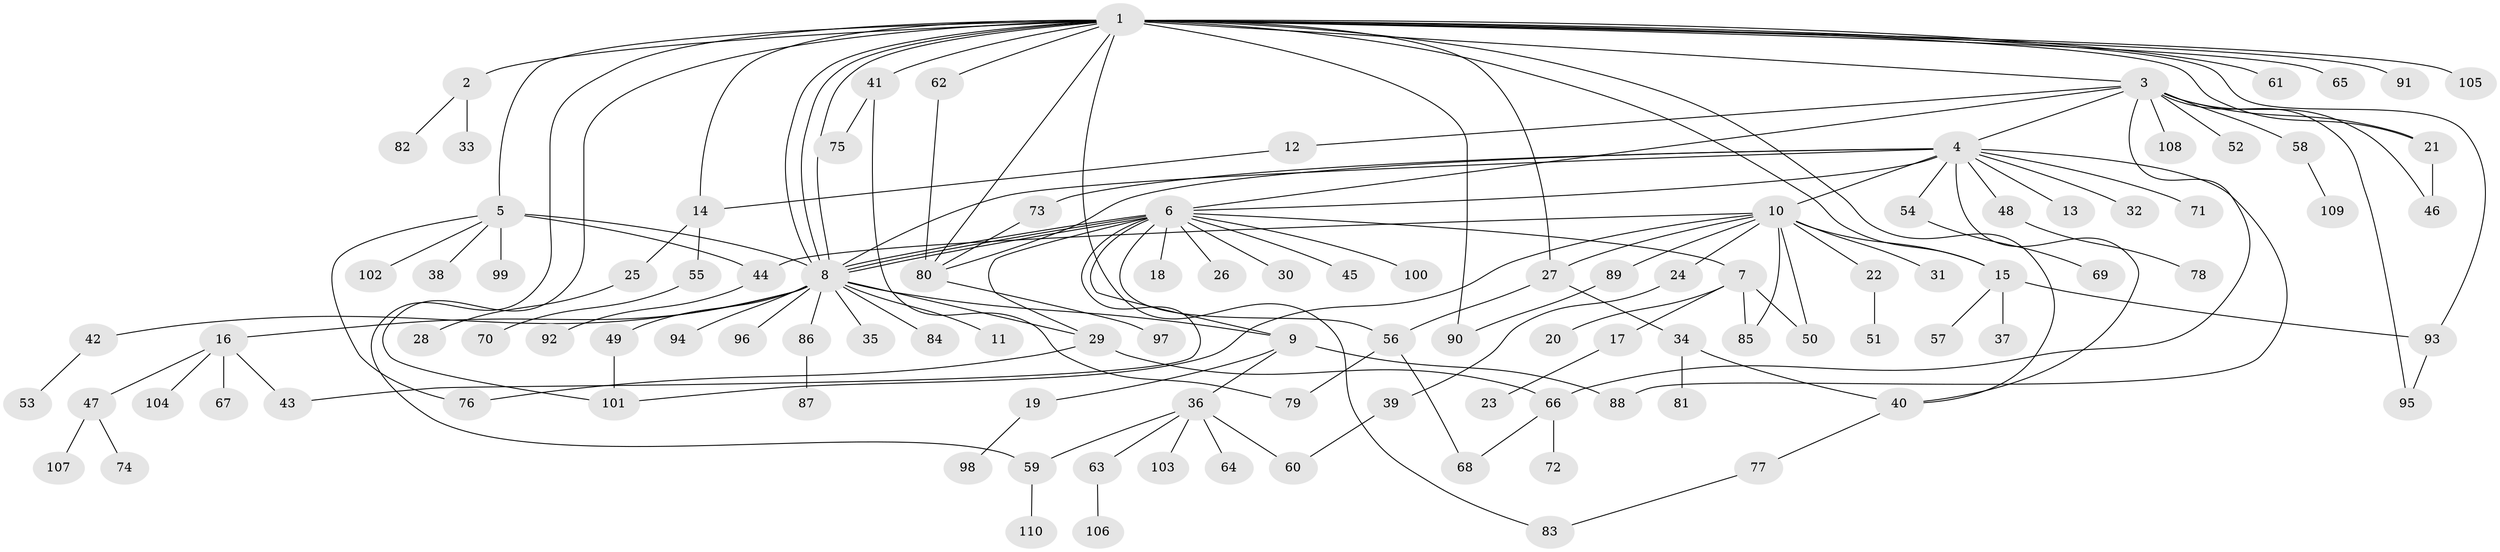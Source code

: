 // coarse degree distribution, {1: 0.8787878787878788, 10: 0.030303030303030304, 7: 0.030303030303030304, 2: 0.030303030303030304, 18: 0.030303030303030304}
// Generated by graph-tools (version 1.1) at 2025/51/03/04/25 21:51:10]
// undirected, 110 vertices, 147 edges
graph export_dot {
graph [start="1"]
  node [color=gray90,style=filled];
  1;
  2;
  3;
  4;
  5;
  6;
  7;
  8;
  9;
  10;
  11;
  12;
  13;
  14;
  15;
  16;
  17;
  18;
  19;
  20;
  21;
  22;
  23;
  24;
  25;
  26;
  27;
  28;
  29;
  30;
  31;
  32;
  33;
  34;
  35;
  36;
  37;
  38;
  39;
  40;
  41;
  42;
  43;
  44;
  45;
  46;
  47;
  48;
  49;
  50;
  51;
  52;
  53;
  54;
  55;
  56;
  57;
  58;
  59;
  60;
  61;
  62;
  63;
  64;
  65;
  66;
  67;
  68;
  69;
  70;
  71;
  72;
  73;
  74;
  75;
  76;
  77;
  78;
  79;
  80;
  81;
  82;
  83;
  84;
  85;
  86;
  87;
  88;
  89;
  90;
  91;
  92;
  93;
  94;
  95;
  96;
  97;
  98;
  99;
  100;
  101;
  102;
  103;
  104;
  105;
  106;
  107;
  108;
  109;
  110;
  1 -- 2;
  1 -- 3;
  1 -- 5;
  1 -- 8;
  1 -- 8;
  1 -- 8;
  1 -- 14;
  1 -- 15;
  1 -- 21;
  1 -- 27;
  1 -- 40;
  1 -- 41;
  1 -- 59;
  1 -- 61;
  1 -- 62;
  1 -- 65;
  1 -- 80;
  1 -- 83;
  1 -- 90;
  1 -- 91;
  1 -- 93;
  1 -- 101;
  1 -- 105;
  2 -- 33;
  2 -- 82;
  3 -- 4;
  3 -- 6;
  3 -- 12;
  3 -- 21;
  3 -- 46;
  3 -- 52;
  3 -- 58;
  3 -- 66;
  3 -- 95;
  3 -- 108;
  4 -- 6;
  4 -- 8;
  4 -- 10;
  4 -- 13;
  4 -- 32;
  4 -- 40;
  4 -- 48;
  4 -- 54;
  4 -- 71;
  4 -- 73;
  4 -- 80;
  4 -- 88;
  5 -- 8;
  5 -- 38;
  5 -- 44;
  5 -- 76;
  5 -- 99;
  5 -- 102;
  6 -- 7;
  6 -- 8;
  6 -- 8;
  6 -- 8;
  6 -- 9;
  6 -- 18;
  6 -- 26;
  6 -- 29;
  6 -- 30;
  6 -- 43;
  6 -- 45;
  6 -- 56;
  6 -- 100;
  7 -- 17;
  7 -- 20;
  7 -- 50;
  7 -- 85;
  8 -- 9;
  8 -- 11;
  8 -- 16;
  8 -- 29;
  8 -- 35;
  8 -- 42;
  8 -- 49;
  8 -- 84;
  8 -- 86;
  8 -- 94;
  8 -- 96;
  9 -- 19;
  9 -- 36;
  9 -- 88;
  10 -- 15;
  10 -- 22;
  10 -- 24;
  10 -- 27;
  10 -- 31;
  10 -- 44;
  10 -- 50;
  10 -- 85;
  10 -- 89;
  10 -- 101;
  12 -- 14;
  14 -- 25;
  14 -- 55;
  15 -- 37;
  15 -- 57;
  15 -- 93;
  16 -- 43;
  16 -- 47;
  16 -- 67;
  16 -- 104;
  17 -- 23;
  19 -- 98;
  21 -- 46;
  22 -- 51;
  24 -- 39;
  25 -- 28;
  27 -- 34;
  27 -- 56;
  29 -- 66;
  29 -- 76;
  34 -- 40;
  34 -- 81;
  36 -- 59;
  36 -- 60;
  36 -- 63;
  36 -- 64;
  36 -- 103;
  39 -- 60;
  40 -- 77;
  41 -- 75;
  41 -- 79;
  42 -- 53;
  44 -- 92;
  47 -- 74;
  47 -- 107;
  48 -- 78;
  49 -- 101;
  54 -- 69;
  55 -- 70;
  56 -- 68;
  56 -- 79;
  58 -- 109;
  59 -- 110;
  62 -- 80;
  63 -- 106;
  66 -- 68;
  66 -- 72;
  73 -- 80;
  77 -- 83;
  80 -- 97;
  86 -- 87;
  89 -- 90;
  93 -- 95;
}
